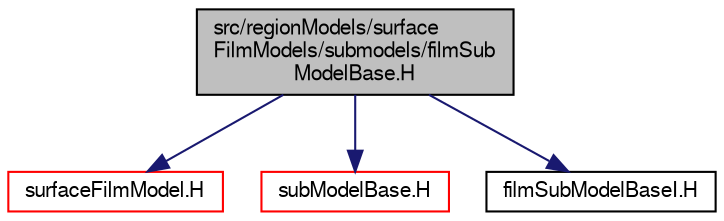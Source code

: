 digraph "src/regionModels/surfaceFilmModels/submodels/filmSubModelBase.H"
{
  bgcolor="transparent";
  edge [fontname="FreeSans",fontsize="10",labelfontname="FreeSans",labelfontsize="10"];
  node [fontname="FreeSans",fontsize="10",shape=record];
  Node0 [label="src/regionModels/surface\lFilmModels/submodels/filmSub\lModelBase.H",height=0.2,width=0.4,color="black", fillcolor="grey75", style="filled", fontcolor="black"];
  Node0 -> Node1 [color="midnightblue",fontsize="10",style="solid",fontname="FreeSans"];
  Node1 [label="surfaceFilmModel.H",height=0.2,width=0.4,color="red",URL="$a14396.html"];
  Node0 -> Node329 [color="midnightblue",fontsize="10",style="solid",fontname="FreeSans"];
  Node329 [label="subModelBase.H",height=0.2,width=0.4,color="red",URL="$a12689.html"];
  Node0 -> Node330 [color="midnightblue",fontsize="10",style="solid",fontname="FreeSans"];
  Node330 [label="filmSubModelBaseI.H",height=0.2,width=0.4,color="black",URL="$a14195.html"];
}
